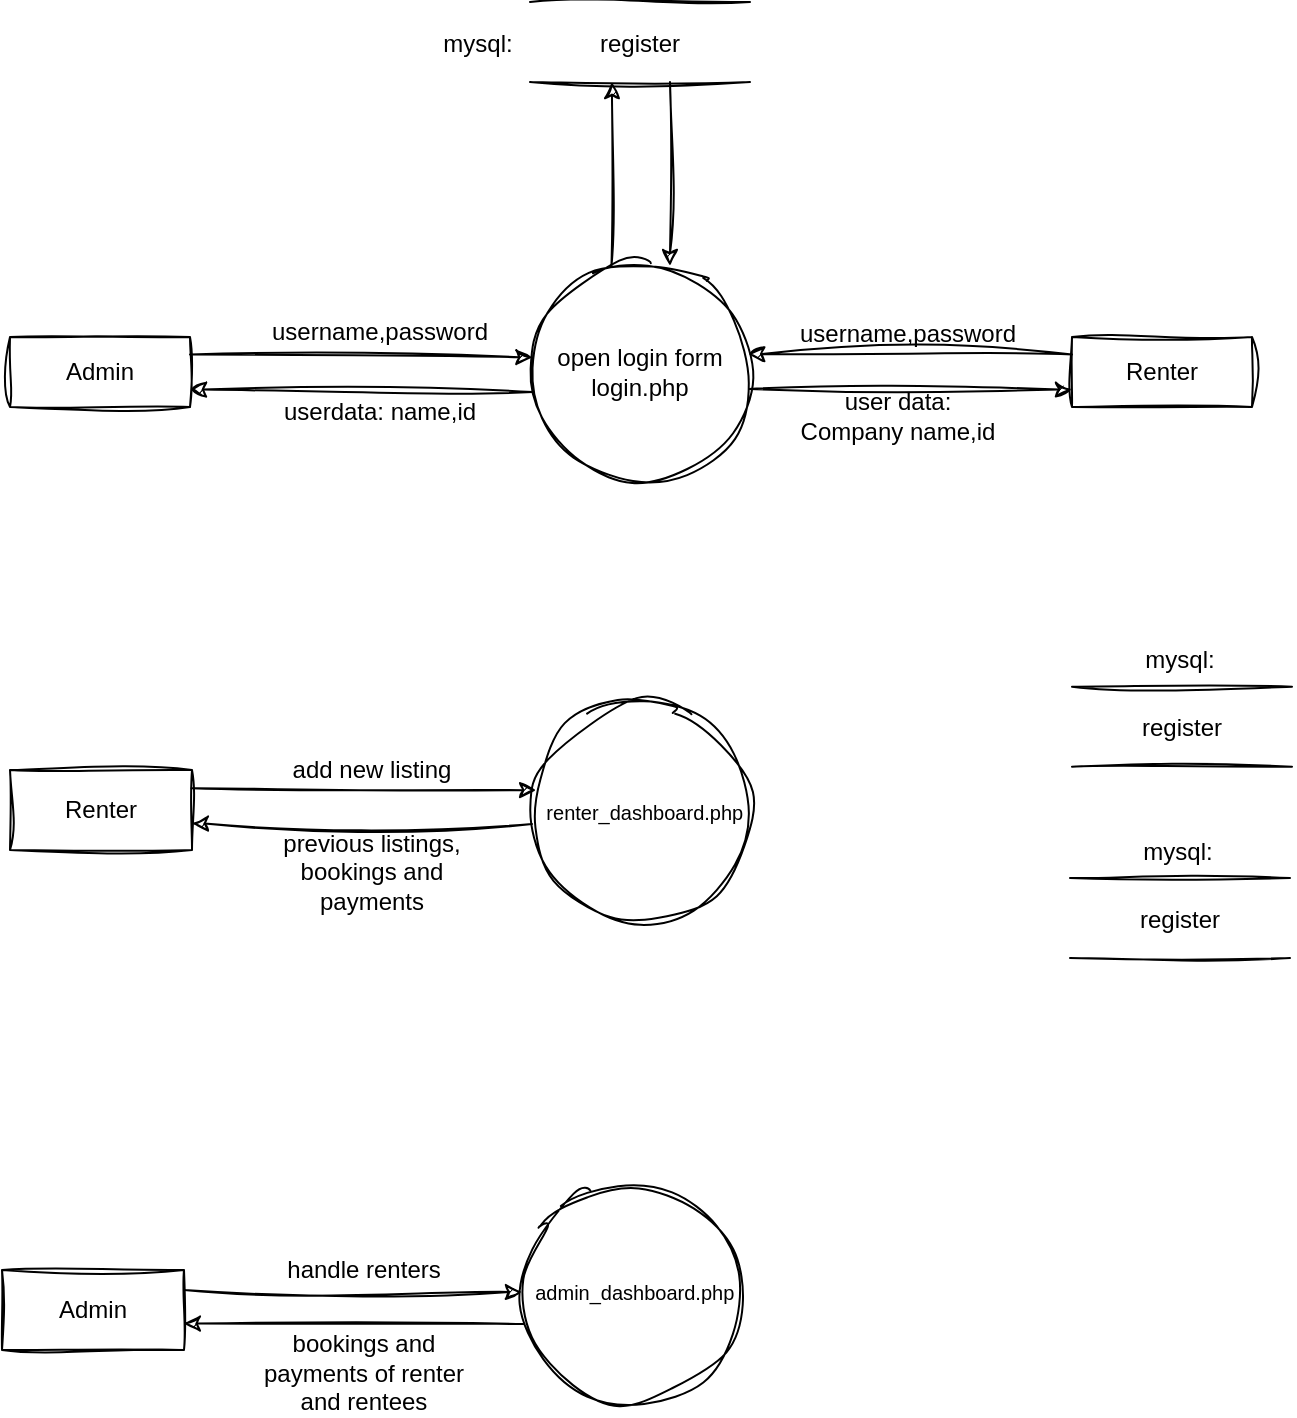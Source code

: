 <mxfile version="21.6.8" type="github">
  <diagram name="Page-1" id="Nq0isPCs4g1FgNZa7CM_">
    <mxGraphModel dx="1235" dy="701" grid="1" gridSize="10" guides="1" tooltips="1" connect="1" arrows="1" fold="1" page="1" pageScale="1" pageWidth="1169" pageHeight="827" math="0" shadow="0">
      <root>
        <mxCell id="0" />
        <mxCell id="1" parent="0" />
        <mxCell id="dllK3asZT1ui3LCHnfqZ-1" value="Admin" style="rounded=0;whiteSpace=wrap;html=1;sketch=1;curveFitting=1;jiggle=2;" parent="1" vertex="1">
          <mxGeometry x="309" y="207.5" width="90" height="35" as="geometry" />
        </mxCell>
        <mxCell id="dllK3asZT1ui3LCHnfqZ-2" value="open login form&lt;br&gt;login.php" style="ellipse;whiteSpace=wrap;html=1;aspect=fixed;sketch=1;curveFitting=1;jiggle=2;" parent="1" vertex="1">
          <mxGeometry x="569" y="170" width="110" height="110" as="geometry" />
        </mxCell>
        <mxCell id="dllK3asZT1ui3LCHnfqZ-3" value="" style="endArrow=none;html=1;rounded=0;sketch=1;curveFitting=1;jiggle=2;" parent="1" edge="1">
          <mxGeometry width="50" height="50" relative="1" as="geometry">
            <mxPoint x="569" y="40" as="sourcePoint" />
            <mxPoint x="679" y="40" as="targetPoint" />
          </mxGeometry>
        </mxCell>
        <mxCell id="dllK3asZT1ui3LCHnfqZ-4" value="" style="endArrow=none;html=1;rounded=0;sketch=1;curveFitting=1;jiggle=2;" parent="1" edge="1">
          <mxGeometry width="50" height="50" relative="1" as="geometry">
            <mxPoint x="569" y="80" as="sourcePoint" />
            <mxPoint x="679" y="80" as="targetPoint" />
          </mxGeometry>
        </mxCell>
        <mxCell id="dllK3asZT1ui3LCHnfqZ-5" value="" style="endArrow=classic;html=1;rounded=0;exitX=1;exitY=0.25;exitDx=0;exitDy=0;entryX=0.011;entryY=0.433;entryDx=0;entryDy=0;entryPerimeter=0;sketch=1;curveFitting=1;jiggle=2;" parent="1" source="dllK3asZT1ui3LCHnfqZ-1" target="dllK3asZT1ui3LCHnfqZ-2" edge="1">
          <mxGeometry width="50" height="50" relative="1" as="geometry">
            <mxPoint x="559" y="260" as="sourcePoint" />
            <mxPoint x="609" y="210" as="targetPoint" />
          </mxGeometry>
        </mxCell>
        <mxCell id="dllK3asZT1ui3LCHnfqZ-6" value="" style="endArrow=classic;html=1;rounded=0;exitX=0.013;exitY=0.591;exitDx=0;exitDy=0;entryX=1;entryY=0.75;entryDx=0;entryDy=0;exitPerimeter=0;sketch=1;curveFitting=1;jiggle=2;" parent="1" source="dllK3asZT1ui3LCHnfqZ-2" target="dllK3asZT1ui3LCHnfqZ-1" edge="1">
          <mxGeometry width="50" height="50" relative="1" as="geometry">
            <mxPoint x="580" y="226" as="sourcePoint" />
            <mxPoint x="409" y="228" as="targetPoint" />
          </mxGeometry>
        </mxCell>
        <mxCell id="dllK3asZT1ui3LCHnfqZ-7" value="" style="endArrow=classic;html=1;rounded=0;exitX=0.343;exitY=0.017;exitDx=0;exitDy=0;exitPerimeter=0;sketch=1;curveFitting=1;jiggle=2;" parent="1" edge="1">
          <mxGeometry width="50" height="50" relative="1" as="geometry">
            <mxPoint x="609.73" y="171.87" as="sourcePoint" />
            <mxPoint x="610" y="80" as="targetPoint" />
          </mxGeometry>
        </mxCell>
        <mxCell id="dllK3asZT1ui3LCHnfqZ-8" value="" style="endArrow=classic;html=1;rounded=0;exitX=0.343;exitY=0.017;exitDx=0;exitDy=0;exitPerimeter=0;sketch=1;curveFitting=1;jiggle=2;" parent="1" edge="1">
          <mxGeometry width="50" height="50" relative="1" as="geometry">
            <mxPoint x="639" y="80.0" as="sourcePoint" />
            <mxPoint x="639" y="172.0" as="targetPoint" />
          </mxGeometry>
        </mxCell>
        <mxCell id="dllK3asZT1ui3LCHnfqZ-9" value="username,password" style="text;html=1;strokeColor=none;fillColor=none;align=center;verticalAlign=middle;whiteSpace=wrap;rounded=0;sketch=1;curveFitting=1;jiggle=2;" parent="1" vertex="1">
          <mxGeometry x="439" y="190" width="110" height="30" as="geometry" />
        </mxCell>
        <mxCell id="dllK3asZT1ui3LCHnfqZ-10" value="userdata: name,id" style="text;html=1;strokeColor=none;fillColor=none;align=center;verticalAlign=middle;whiteSpace=wrap;rounded=0;sketch=1;curveFitting=1;jiggle=2;" parent="1" vertex="1">
          <mxGeometry x="439" y="230" width="110" height="30" as="geometry" />
        </mxCell>
        <mxCell id="dllK3asZT1ui3LCHnfqZ-11" value="mysql:" style="text;html=1;strokeColor=none;fillColor=none;align=center;verticalAlign=middle;whiteSpace=wrap;rounded=0;sketch=1;curveFitting=1;jiggle=2;" parent="1" vertex="1">
          <mxGeometry x="513" y="46" width="60" height="30" as="geometry" />
        </mxCell>
        <mxCell id="dllK3asZT1ui3LCHnfqZ-12" value="register" style="text;html=1;strokeColor=none;fillColor=none;align=center;verticalAlign=middle;whiteSpace=wrap;rounded=0;sketch=1;curveFitting=1;jiggle=2;" parent="1" vertex="1">
          <mxGeometry x="594" y="46" width="60" height="30" as="geometry" />
        </mxCell>
        <mxCell id="dllK3asZT1ui3LCHnfqZ-13" value="Renter" style="rounded=0;whiteSpace=wrap;html=1;sketch=1;curveFitting=1;jiggle=2;" parent="1" vertex="1">
          <mxGeometry x="840" y="207.5" width="90" height="35" as="geometry" />
        </mxCell>
        <mxCell id="dllK3asZT1ui3LCHnfqZ-17" value="" style="endArrow=classic;html=1;rounded=0;exitX=0;exitY=0.25;exitDx=0;exitDy=0;entryX=0.992;entryY=0.419;entryDx=0;entryDy=0;entryPerimeter=0;sketch=1;curveFitting=1;jiggle=2;" parent="1" source="dllK3asZT1ui3LCHnfqZ-13" target="dllK3asZT1ui3LCHnfqZ-2" edge="1">
          <mxGeometry width="50" height="50" relative="1" as="geometry">
            <mxPoint x="559" y="570" as="sourcePoint" />
            <mxPoint x="609" y="520" as="targetPoint" />
          </mxGeometry>
        </mxCell>
        <mxCell id="dllK3asZT1ui3LCHnfqZ-18" value="" style="endArrow=classic;html=1;rounded=0;entryX=0;entryY=0.75;entryDx=0;entryDy=0;exitX=0.995;exitY=0.577;exitDx=0;exitDy=0;exitPerimeter=0;sketch=1;curveFitting=1;jiggle=2;" parent="1" source="dllK3asZT1ui3LCHnfqZ-2" target="dllK3asZT1ui3LCHnfqZ-13" edge="1">
          <mxGeometry width="50" height="50" relative="1" as="geometry">
            <mxPoint x="680" y="230" as="sourcePoint" />
            <mxPoint x="409" y="538" as="targetPoint" />
          </mxGeometry>
        </mxCell>
        <mxCell id="l28jz9vILIx-UigTFA-E-1" value="username,password" style="text;html=1;strokeColor=none;fillColor=none;align=center;verticalAlign=middle;whiteSpace=wrap;rounded=0;sketch=1;curveFitting=1;jiggle=2;" parent="1" vertex="1">
          <mxGeometry x="708" y="191" width="100" height="30" as="geometry" />
        </mxCell>
        <mxCell id="l28jz9vILIx-UigTFA-E-3" value="user data: Company name,id" style="text;html=1;strokeColor=none;fillColor=none;align=center;verticalAlign=middle;whiteSpace=wrap;rounded=0;sketch=1;curveFitting=1;jiggle=2;" parent="1" vertex="1">
          <mxGeometry x="698" y="232" width="110" height="30" as="geometry" />
        </mxCell>
        <mxCell id="l28jz9vILIx-UigTFA-E-4" value="Renter" style="rounded=0;whiteSpace=wrap;html=1;sketch=1;curveFitting=1;jiggle=2;" parent="1" vertex="1">
          <mxGeometry x="309" y="424" width="91" height="40" as="geometry" />
        </mxCell>
        <mxCell id="l28jz9vILIx-UigTFA-E-5" value="&lt;font style=&quot;font-size: 10px;&quot;&gt;&amp;nbsp;renter_dashboard.php&lt;/font&gt;" style="ellipse;whiteSpace=wrap;html=1;aspect=fixed;sketch=1;curveFitting=1;jiggle=2;" parent="1" vertex="1">
          <mxGeometry x="570" y="390" width="110" height="110" as="geometry" />
        </mxCell>
        <mxCell id="l28jz9vILIx-UigTFA-E-6" value="" style="endArrow=classic;html=1;rounded=0;exitX=0.013;exitY=0.591;exitDx=0;exitDy=0;exitPerimeter=0;entryX=0.999;entryY=0.67;entryDx=0;entryDy=0;entryPerimeter=0;sketch=1;curveFitting=1;jiggle=2;" parent="1" target="l28jz9vILIx-UigTFA-E-4" edge="1">
          <mxGeometry width="50" height="50" relative="1" as="geometry">
            <mxPoint x="570" y="451" as="sourcePoint" />
            <mxPoint x="401" y="451" as="targetPoint" />
          </mxGeometry>
        </mxCell>
        <mxCell id="l28jz9vILIx-UigTFA-E-7" value="" style="endArrow=classic;html=1;rounded=0;exitX=0.997;exitY=0.229;exitDx=0;exitDy=0;exitPerimeter=0;entryX=0.019;entryY=0.401;entryDx=0;entryDy=0;entryPerimeter=0;sketch=1;curveFitting=1;jiggle=2;" parent="1" source="l28jz9vILIx-UigTFA-E-4" target="l28jz9vILIx-UigTFA-E-5" edge="1">
          <mxGeometry width="50" height="50" relative="1" as="geometry">
            <mxPoint x="400" y="431" as="sourcePoint" />
            <mxPoint x="571" y="430" as="targetPoint" />
          </mxGeometry>
        </mxCell>
        <mxCell id="l28jz9vILIx-UigTFA-E-8" value="add new listing" style="text;html=1;strokeColor=none;fillColor=none;align=center;verticalAlign=middle;whiteSpace=wrap;rounded=0;sketch=1;curveFitting=1;jiggle=2;" parent="1" vertex="1">
          <mxGeometry x="440" y="409" width="100" height="30" as="geometry" />
        </mxCell>
        <mxCell id="l28jz9vILIx-UigTFA-E-9" value="previous listings,&lt;br&gt;bookings and payments" style="text;html=1;strokeColor=none;fillColor=none;align=center;verticalAlign=middle;whiteSpace=wrap;rounded=0;sketch=1;curveFitting=1;jiggle=2;" parent="1" vertex="1">
          <mxGeometry x="440" y="460" width="100" height="30" as="geometry" />
        </mxCell>
        <mxCell id="l28jz9vILIx-UigTFA-E-10" value="&lt;font style=&quot;font-size: 10px;&quot;&gt;&amp;nbsp;admin_dashboard.php&lt;/font&gt;" style="ellipse;whiteSpace=wrap;html=1;aspect=fixed;sketch=1;curveFitting=1;jiggle=2;" parent="1" vertex="1">
          <mxGeometry x="565" y="630" width="110" height="110" as="geometry" />
        </mxCell>
        <mxCell id="l28jz9vILIx-UigTFA-E-11" value="Admin" style="rounded=0;whiteSpace=wrap;html=1;sketch=1;curveFitting=1;jiggle=2;" parent="1" vertex="1">
          <mxGeometry x="305" y="674" width="91" height="40" as="geometry" />
        </mxCell>
        <mxCell id="l28jz9vILIx-UigTFA-E-12" value="" style="endArrow=classic;html=1;rounded=0;exitX=0.013;exitY=0.591;exitDx=0;exitDy=0;exitPerimeter=0;entryX=0.999;entryY=0.67;entryDx=0;entryDy=0;entryPerimeter=0;sketch=1;curveFitting=1;jiggle=2;" parent="1" target="l28jz9vILIx-UigTFA-E-11" edge="1">
          <mxGeometry width="50" height="50" relative="1" as="geometry">
            <mxPoint x="566" y="701" as="sourcePoint" />
            <mxPoint x="397" y="701" as="targetPoint" />
          </mxGeometry>
        </mxCell>
        <mxCell id="l28jz9vILIx-UigTFA-E-13" value="handle renters" style="text;html=1;strokeColor=none;fillColor=none;align=center;verticalAlign=middle;whiteSpace=wrap;rounded=0;sketch=1;curveFitting=1;jiggle=2;" parent="1" vertex="1">
          <mxGeometry x="436" y="659" width="100" height="30" as="geometry" />
        </mxCell>
        <mxCell id="l28jz9vILIx-UigTFA-E-14" value="&lt;br&gt;bookings and payments of renter and rentees" style="text;html=1;strokeColor=none;fillColor=none;align=center;verticalAlign=middle;whiteSpace=wrap;rounded=0;sketch=1;curveFitting=1;jiggle=2;" parent="1" vertex="1">
          <mxGeometry x="431" y="703" width="110" height="30" as="geometry" />
        </mxCell>
        <mxCell id="l28jz9vILIx-UigTFA-E-15" value="" style="endArrow=classic;html=1;rounded=0;exitX=1;exitY=0.25;exitDx=0;exitDy=0;entryX=0;entryY=0.5;entryDx=0;entryDy=0;sketch=1;curveFitting=1;jiggle=2;" parent="1" source="l28jz9vILIx-UigTFA-E-11" edge="1">
          <mxGeometry width="50" height="50" relative="1" as="geometry">
            <mxPoint x="395" y="684.47" as="sourcePoint" />
            <mxPoint x="565.0" y="685" as="targetPoint" />
          </mxGeometry>
        </mxCell>
        <mxCell id="1g0i3YnjJMS6aiEu7ahx-1" value="" style="endArrow=none;html=1;rounded=0;sketch=1;curveFitting=1;jiggle=2;" edge="1" parent="1">
          <mxGeometry width="50" height="50" relative="1" as="geometry">
            <mxPoint x="840" y="382.33" as="sourcePoint" />
            <mxPoint x="950" y="382.33" as="targetPoint" />
          </mxGeometry>
        </mxCell>
        <mxCell id="1g0i3YnjJMS6aiEu7ahx-2" value="" style="endArrow=none;html=1;rounded=0;sketch=1;curveFitting=1;jiggle=2;" edge="1" parent="1">
          <mxGeometry width="50" height="50" relative="1" as="geometry">
            <mxPoint x="840" y="422.33" as="sourcePoint" />
            <mxPoint x="950" y="422.33" as="targetPoint" />
          </mxGeometry>
        </mxCell>
        <mxCell id="1g0i3YnjJMS6aiEu7ahx-3" value="mysql:" style="text;html=1;strokeColor=none;fillColor=none;align=center;verticalAlign=middle;whiteSpace=wrap;rounded=0;sketch=1;curveFitting=1;jiggle=2;" vertex="1" parent="1">
          <mxGeometry x="864" y="354.33" width="60" height="30" as="geometry" />
        </mxCell>
        <mxCell id="1g0i3YnjJMS6aiEu7ahx-4" value="register" style="text;html=1;strokeColor=none;fillColor=none;align=center;verticalAlign=middle;whiteSpace=wrap;rounded=0;sketch=1;curveFitting=1;jiggle=2;" vertex="1" parent="1">
          <mxGeometry x="865" y="388.33" width="60" height="30" as="geometry" />
        </mxCell>
        <mxCell id="1g0i3YnjJMS6aiEu7ahx-5" value="" style="endArrow=none;html=1;rounded=0;sketch=1;curveFitting=1;jiggle=2;" edge="1" parent="1">
          <mxGeometry width="50" height="50" relative="1" as="geometry">
            <mxPoint x="839" y="478" as="sourcePoint" />
            <mxPoint x="949" y="478" as="targetPoint" />
          </mxGeometry>
        </mxCell>
        <mxCell id="1g0i3YnjJMS6aiEu7ahx-6" value="" style="endArrow=none;html=1;rounded=0;sketch=1;curveFitting=1;jiggle=2;" edge="1" parent="1">
          <mxGeometry width="50" height="50" relative="1" as="geometry">
            <mxPoint x="839" y="518" as="sourcePoint" />
            <mxPoint x="949" y="518" as="targetPoint" />
          </mxGeometry>
        </mxCell>
        <mxCell id="1g0i3YnjJMS6aiEu7ahx-7" value="mysql:" style="text;html=1;strokeColor=none;fillColor=none;align=center;verticalAlign=middle;whiteSpace=wrap;rounded=0;sketch=1;curveFitting=1;jiggle=2;" vertex="1" parent="1">
          <mxGeometry x="863" y="450" width="60" height="30" as="geometry" />
        </mxCell>
        <mxCell id="1g0i3YnjJMS6aiEu7ahx-8" value="register" style="text;html=1;strokeColor=none;fillColor=none;align=center;verticalAlign=middle;whiteSpace=wrap;rounded=0;sketch=1;curveFitting=1;jiggle=2;" vertex="1" parent="1">
          <mxGeometry x="864" y="484" width="60" height="30" as="geometry" />
        </mxCell>
      </root>
    </mxGraphModel>
  </diagram>
</mxfile>
